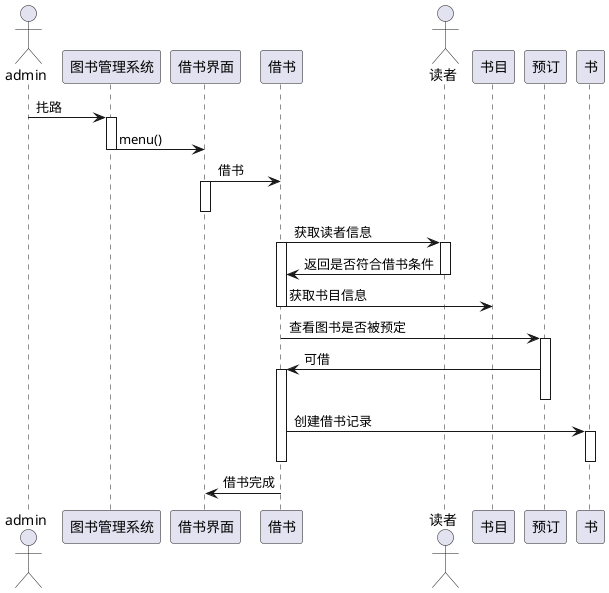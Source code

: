 @startuml
actor admin

admin->图书管理系统:扥路
activate 图书管理系统

图书管理系统->借书界面:menu()
deactivate 图书管理系统

借书界面->借书:借书
activate 借书界面
deactivate 借书界面
actor 读者
借书->读者:获取读者信息
activate 借书
activate 读者

读者->借书:返回是否符合借书条件
deactivate 读者
借书->书目:获取书目信息
deactivate 借书

借书 ->预订:查看图书是否被预定
activate 预订
预订->借书 :可借
activate 借书
deactivate 预订

借书->书:创建借书记录
activate 书
deactivate 书
deactivate 借书
借书->借书界面:借书完成
@enduml